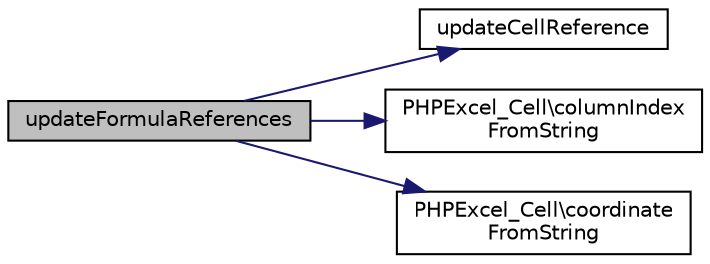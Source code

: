 digraph "updateFormulaReferences"
{
  edge [fontname="Helvetica",fontsize="10",labelfontname="Helvetica",labelfontsize="10"];
  node [fontname="Helvetica",fontsize="10",shape=record];
  rankdir="LR";
  Node93 [label="updateFormulaReferences",height=0.2,width=0.4,color="black", fillcolor="grey75", style="filled", fontcolor="black"];
  Node93 -> Node94 [color="midnightblue",fontsize="10",style="solid",fontname="Helvetica"];
  Node94 [label="updateCellReference",height=0.2,width=0.4,color="black", fillcolor="white", style="filled",URL="$class_p_h_p_excel___reference_helper.html#a367b558de0208c74d1e9b805b6a1a07a"];
  Node93 -> Node95 [color="midnightblue",fontsize="10",style="solid",fontname="Helvetica"];
  Node95 [label="PHPExcel_Cell\\columnIndex\lFromString",height=0.2,width=0.4,color="black", fillcolor="white", style="filled",URL="$class_p_h_p_excel___cell.html#a492724422ceefe1d16ed2a8997a0a489"];
  Node93 -> Node96 [color="midnightblue",fontsize="10",style="solid",fontname="Helvetica"];
  Node96 [label="PHPExcel_Cell\\coordinate\lFromString",height=0.2,width=0.4,color="black", fillcolor="white", style="filled",URL="$class_p_h_p_excel___cell.html#a81e3469df94f7b5a1f5d9064575280a3"];
}
